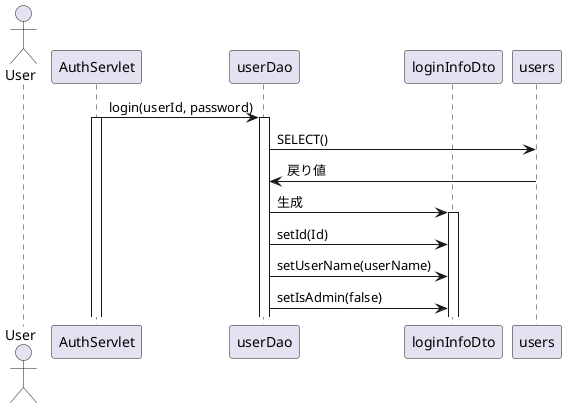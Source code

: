 @startuml
actor User
participant AuthServlet as A
participant userDao as B
participant loginInfoDto as C
participant users as D
A -> B: login(userId, password)
activate A
activate B
B -> D: SELECT()
D -> B: 戻り値
B -> C: 生成
activate C
B -> C: setId(Id)
B -> C: setUserName(userName)
B -> C: setIsAdmin(false)
@enduml